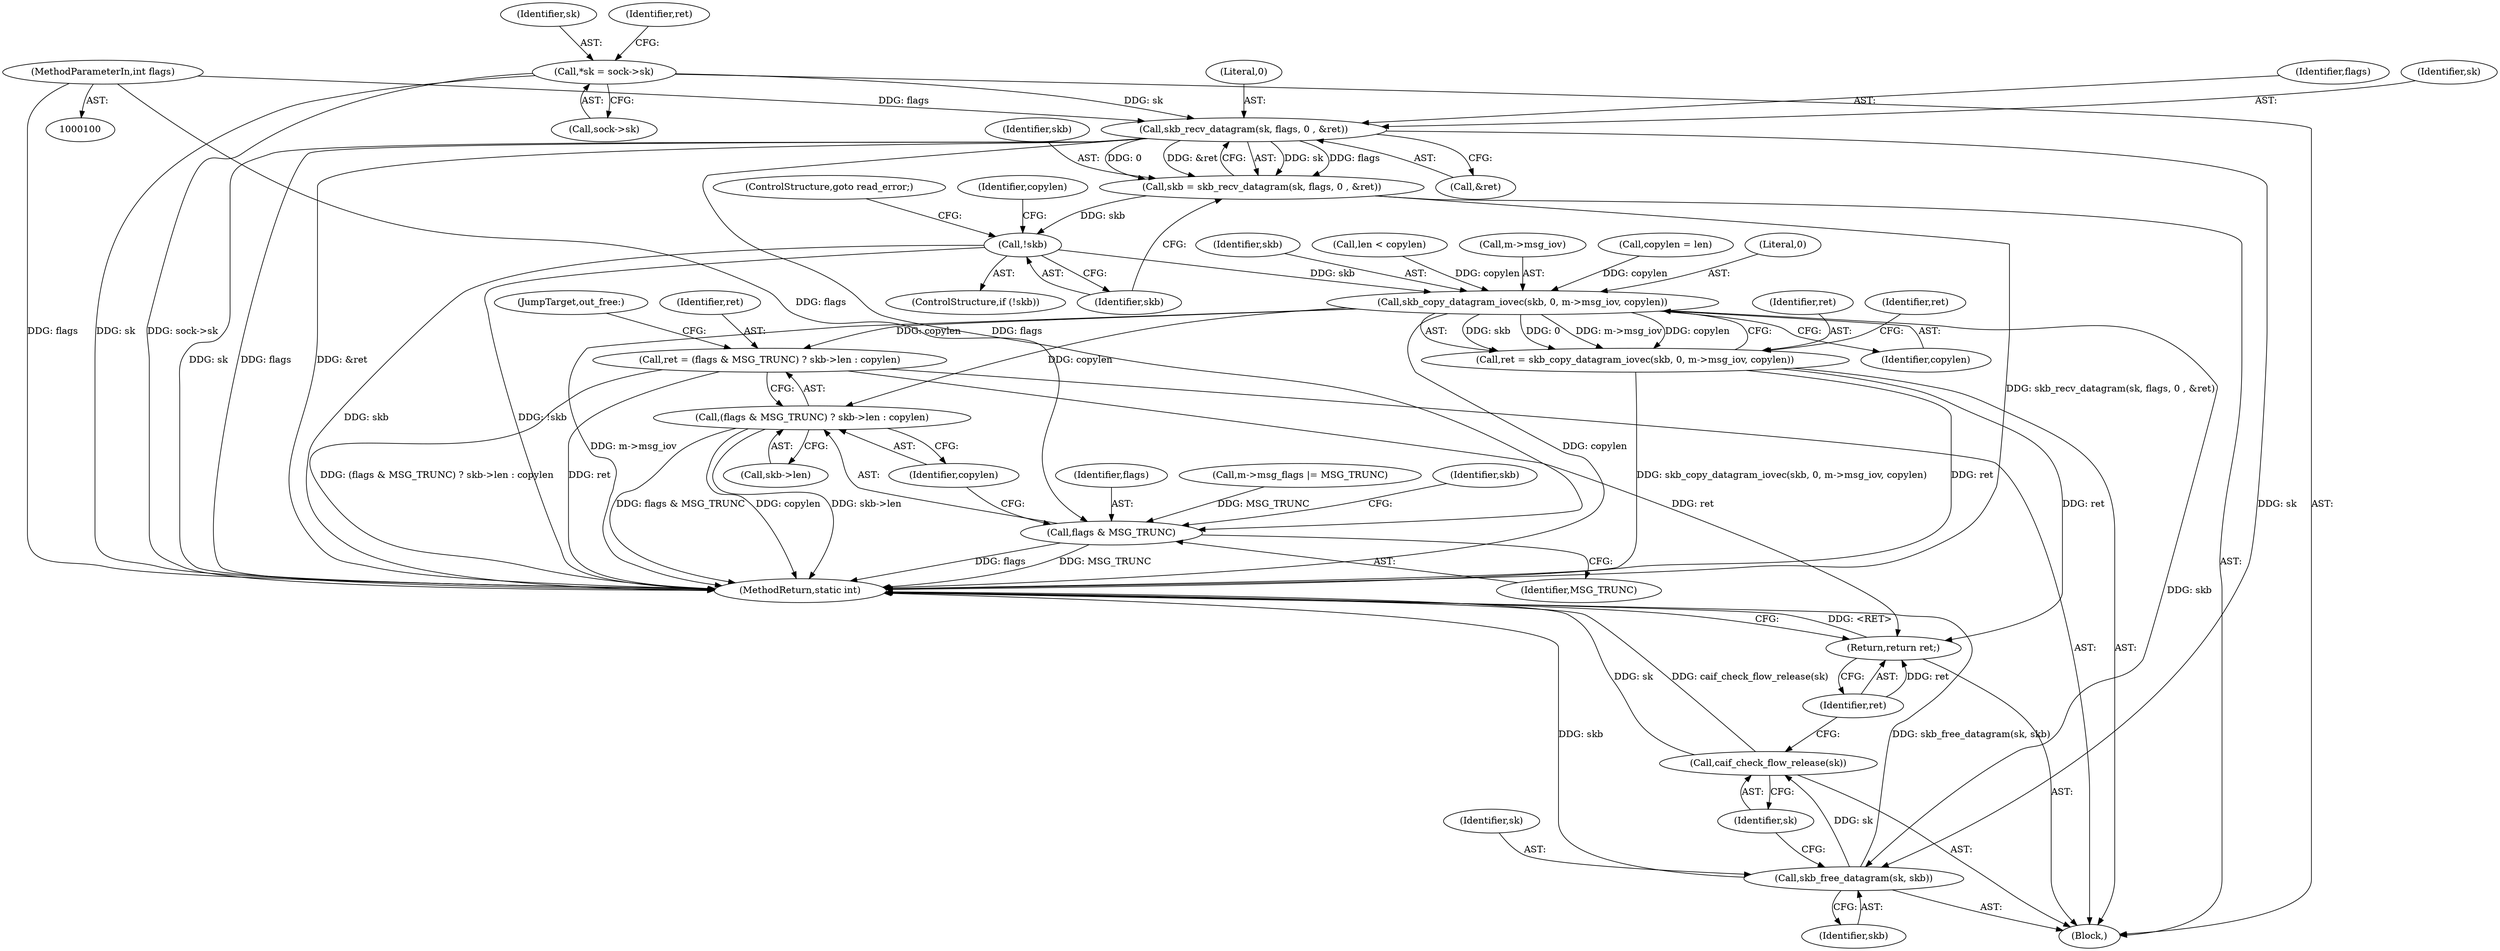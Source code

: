 digraph "0_linux_2d6fbfe733f35c6b355c216644e08e149c61b271@API" {
"1000134" [label="(Call,skb_recv_datagram(sk, flags, 0 , &ret))"];
"1000108" [label="(Call,*sk = sock->sk)"];
"1000105" [label="(MethodParameterIn,int flags)"];
"1000132" [label="(Call,skb = skb_recv_datagram(sk, flags, 0 , &ret))"];
"1000141" [label="(Call,!skb)"];
"1000164" [label="(Call,skb_copy_datagram_iovec(skb, 0, m->msg_iov, copylen))"];
"1000162" [label="(Call,ret = skb_copy_datagram_iovec(skb, 0, m->msg_iov, copylen))"];
"1000190" [label="(Return,return ret;)"];
"1000174" [label="(Call,ret = (flags & MSG_TRUNC) ? skb->len : copylen)"];
"1000176" [label="(Call,(flags & MSG_TRUNC) ? skb->len : copylen)"];
"1000185" [label="(Call,skb_free_datagram(sk, skb))"];
"1000188" [label="(Call,caif_check_flow_release(sk))"];
"1000177" [label="(Call,flags & MSG_TRUNC)"];
"1000110" [label="(Call,sock->sk)"];
"1000159" [label="(Call,copylen = len)"];
"1000137" [label="(Literal,0)"];
"1000170" [label="(Identifier,copylen)"];
"1000177" [label="(Call,flags & MSG_TRUNC)"];
"1000166" [label="(Literal,0)"];
"1000162" [label="(Call,ret = skb_copy_datagram_iovec(skb, 0, m->msg_iov, copylen))"];
"1000142" [label="(Identifier,skb)"];
"1000178" [label="(Identifier,flags)"];
"1000174" [label="(Call,ret = (flags & MSG_TRUNC) ? skb->len : copylen)"];
"1000163" [label="(Identifier,ret)"];
"1000106" [label="(Block,)"];
"1000184" [label="(JumpTarget,out_free:)"];
"1000189" [label="(Identifier,sk)"];
"1000172" [label="(Identifier,ret)"];
"1000175" [label="(Identifier,ret)"];
"1000179" [label="(Identifier,MSG_TRUNC)"];
"1000187" [label="(Identifier,skb)"];
"1000133" [label="(Identifier,skb)"];
"1000109" [label="(Identifier,sk)"];
"1000164" [label="(Call,skb_copy_datagram_iovec(skb, 0, m->msg_iov, copylen))"];
"1000191" [label="(Identifier,ret)"];
"1000154" [label="(Call,m->msg_flags |= MSG_TRUNC)"];
"1000132" [label="(Call,skb = skb_recv_datagram(sk, flags, 0 , &ret))"];
"1000141" [label="(Call,!skb)"];
"1000190" [label="(Return,return ret;)"];
"1000176" [label="(Call,(flags & MSG_TRUNC) ? skb->len : copylen)"];
"1000140" [label="(ControlStructure,if (!skb))"];
"1000188" [label="(Call,caif_check_flow_release(sk))"];
"1000145" [label="(Identifier,copylen)"];
"1000105" [label="(MethodParameterIn,int flags)"];
"1000134" [label="(Call,skb_recv_datagram(sk, flags, 0 , &ret))"];
"1000136" [label="(Identifier,flags)"];
"1000165" [label="(Identifier,skb)"];
"1000117" [label="(Identifier,ret)"];
"1000143" [label="(ControlStructure,goto read_error;)"];
"1000183" [label="(Identifier,copylen)"];
"1000180" [label="(Call,skb->len)"];
"1000150" [label="(Call,len < copylen)"];
"1000135" [label="(Identifier,sk)"];
"1000108" [label="(Call,*sk = sock->sk)"];
"1000167" [label="(Call,m->msg_iov)"];
"1000195" [label="(MethodReturn,static int)"];
"1000185" [label="(Call,skb_free_datagram(sk, skb))"];
"1000181" [label="(Identifier,skb)"];
"1000138" [label="(Call,&ret)"];
"1000186" [label="(Identifier,sk)"];
"1000134" -> "1000132"  [label="AST: "];
"1000134" -> "1000138"  [label="CFG: "];
"1000135" -> "1000134"  [label="AST: "];
"1000136" -> "1000134"  [label="AST: "];
"1000137" -> "1000134"  [label="AST: "];
"1000138" -> "1000134"  [label="AST: "];
"1000132" -> "1000134"  [label="CFG: "];
"1000134" -> "1000195"  [label="DDG: sk"];
"1000134" -> "1000195"  [label="DDG: flags"];
"1000134" -> "1000195"  [label="DDG: &ret"];
"1000134" -> "1000132"  [label="DDG: sk"];
"1000134" -> "1000132"  [label="DDG: flags"];
"1000134" -> "1000132"  [label="DDG: 0"];
"1000134" -> "1000132"  [label="DDG: &ret"];
"1000108" -> "1000134"  [label="DDG: sk"];
"1000105" -> "1000134"  [label="DDG: flags"];
"1000134" -> "1000177"  [label="DDG: flags"];
"1000134" -> "1000185"  [label="DDG: sk"];
"1000108" -> "1000106"  [label="AST: "];
"1000108" -> "1000110"  [label="CFG: "];
"1000109" -> "1000108"  [label="AST: "];
"1000110" -> "1000108"  [label="AST: "];
"1000117" -> "1000108"  [label="CFG: "];
"1000108" -> "1000195"  [label="DDG: sock->sk"];
"1000108" -> "1000195"  [label="DDG: sk"];
"1000105" -> "1000100"  [label="AST: "];
"1000105" -> "1000195"  [label="DDG: flags"];
"1000105" -> "1000177"  [label="DDG: flags"];
"1000132" -> "1000106"  [label="AST: "];
"1000133" -> "1000132"  [label="AST: "];
"1000142" -> "1000132"  [label="CFG: "];
"1000132" -> "1000195"  [label="DDG: skb_recv_datagram(sk, flags, 0 , &ret)"];
"1000132" -> "1000141"  [label="DDG: skb"];
"1000141" -> "1000140"  [label="AST: "];
"1000141" -> "1000142"  [label="CFG: "];
"1000142" -> "1000141"  [label="AST: "];
"1000143" -> "1000141"  [label="CFG: "];
"1000145" -> "1000141"  [label="CFG: "];
"1000141" -> "1000195"  [label="DDG: skb"];
"1000141" -> "1000195"  [label="DDG: !skb"];
"1000141" -> "1000164"  [label="DDG: skb"];
"1000164" -> "1000162"  [label="AST: "];
"1000164" -> "1000170"  [label="CFG: "];
"1000165" -> "1000164"  [label="AST: "];
"1000166" -> "1000164"  [label="AST: "];
"1000167" -> "1000164"  [label="AST: "];
"1000170" -> "1000164"  [label="AST: "];
"1000162" -> "1000164"  [label="CFG: "];
"1000164" -> "1000195"  [label="DDG: m->msg_iov"];
"1000164" -> "1000195"  [label="DDG: copylen"];
"1000164" -> "1000162"  [label="DDG: skb"];
"1000164" -> "1000162"  [label="DDG: 0"];
"1000164" -> "1000162"  [label="DDG: m->msg_iov"];
"1000164" -> "1000162"  [label="DDG: copylen"];
"1000159" -> "1000164"  [label="DDG: copylen"];
"1000150" -> "1000164"  [label="DDG: copylen"];
"1000164" -> "1000174"  [label="DDG: copylen"];
"1000164" -> "1000176"  [label="DDG: copylen"];
"1000164" -> "1000185"  [label="DDG: skb"];
"1000162" -> "1000106"  [label="AST: "];
"1000163" -> "1000162"  [label="AST: "];
"1000172" -> "1000162"  [label="CFG: "];
"1000162" -> "1000195"  [label="DDG: skb_copy_datagram_iovec(skb, 0, m->msg_iov, copylen)"];
"1000162" -> "1000195"  [label="DDG: ret"];
"1000162" -> "1000190"  [label="DDG: ret"];
"1000190" -> "1000106"  [label="AST: "];
"1000190" -> "1000191"  [label="CFG: "];
"1000191" -> "1000190"  [label="AST: "];
"1000195" -> "1000190"  [label="CFG: "];
"1000190" -> "1000195"  [label="DDG: <RET>"];
"1000191" -> "1000190"  [label="DDG: ret"];
"1000174" -> "1000190"  [label="DDG: ret"];
"1000174" -> "1000106"  [label="AST: "];
"1000174" -> "1000176"  [label="CFG: "];
"1000175" -> "1000174"  [label="AST: "];
"1000176" -> "1000174"  [label="AST: "];
"1000184" -> "1000174"  [label="CFG: "];
"1000174" -> "1000195"  [label="DDG: (flags & MSG_TRUNC) ? skb->len : copylen"];
"1000174" -> "1000195"  [label="DDG: ret"];
"1000176" -> "1000180"  [label="CFG: "];
"1000176" -> "1000183"  [label="CFG: "];
"1000177" -> "1000176"  [label="AST: "];
"1000180" -> "1000176"  [label="AST: "];
"1000183" -> "1000176"  [label="AST: "];
"1000176" -> "1000195"  [label="DDG: skb->len"];
"1000176" -> "1000195"  [label="DDG: flags & MSG_TRUNC"];
"1000176" -> "1000195"  [label="DDG: copylen"];
"1000185" -> "1000106"  [label="AST: "];
"1000185" -> "1000187"  [label="CFG: "];
"1000186" -> "1000185"  [label="AST: "];
"1000187" -> "1000185"  [label="AST: "];
"1000189" -> "1000185"  [label="CFG: "];
"1000185" -> "1000195"  [label="DDG: skb_free_datagram(sk, skb)"];
"1000185" -> "1000195"  [label="DDG: skb"];
"1000185" -> "1000188"  [label="DDG: sk"];
"1000188" -> "1000106"  [label="AST: "];
"1000188" -> "1000189"  [label="CFG: "];
"1000189" -> "1000188"  [label="AST: "];
"1000191" -> "1000188"  [label="CFG: "];
"1000188" -> "1000195"  [label="DDG: sk"];
"1000188" -> "1000195"  [label="DDG: caif_check_flow_release(sk)"];
"1000177" -> "1000179"  [label="CFG: "];
"1000178" -> "1000177"  [label="AST: "];
"1000179" -> "1000177"  [label="AST: "];
"1000181" -> "1000177"  [label="CFG: "];
"1000183" -> "1000177"  [label="CFG: "];
"1000177" -> "1000195"  [label="DDG: flags"];
"1000177" -> "1000195"  [label="DDG: MSG_TRUNC"];
"1000154" -> "1000177"  [label="DDG: MSG_TRUNC"];
}
